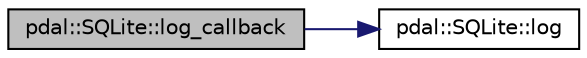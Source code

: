 digraph "pdal::SQLite::log_callback"
{
  edge [fontname="Helvetica",fontsize="10",labelfontname="Helvetica",labelfontsize="10"];
  node [fontname="Helvetica",fontsize="10",shape=record];
  rankdir="LR";
  Node1 [label="pdal::SQLite::log_callback",height=0.2,width=0.4,color="black", fillcolor="grey75", style="filled", fontcolor="black"];
  Node1 -> Node2 [color="midnightblue",fontsize="10",style="solid",fontname="Helvetica"];
  Node2 [label="pdal::SQLite::log",height=0.2,width=0.4,color="black", fillcolor="white", style="filled",URL="$classpdal_1_1SQLite.html#a3cd9a2af76d31c09fa1d59ad183db390"];
}
